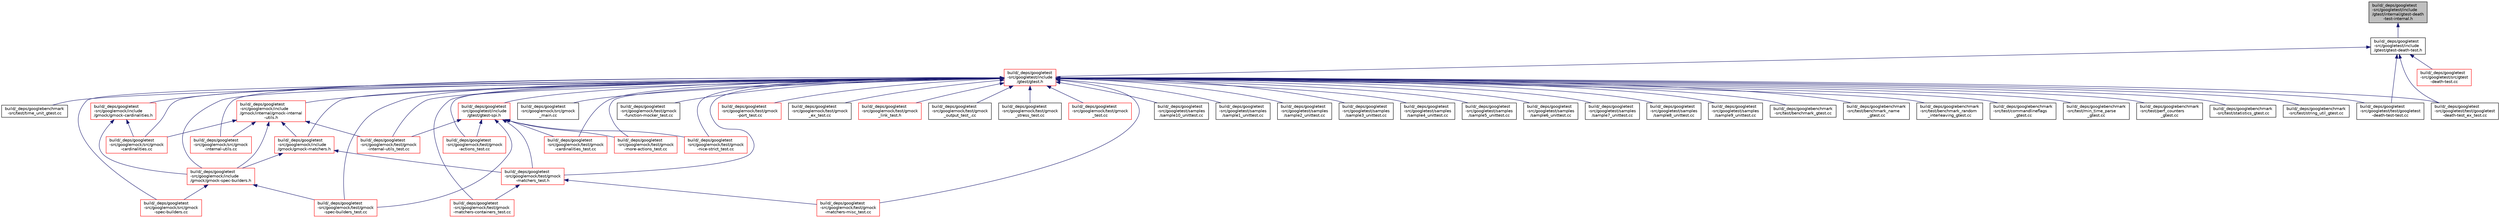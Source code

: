 digraph "build/_deps/googletest-src/googletest/include/gtest/internal/gtest-death-test-internal.h"
{
 // LATEX_PDF_SIZE
  edge [fontname="Helvetica",fontsize="10",labelfontname="Helvetica",labelfontsize="10"];
  node [fontname="Helvetica",fontsize="10",shape=record];
  Node1 [label="build/_deps/googletest\l-src/googletest/include\l/gtest/internal/gtest-death\l-test-internal.h",height=0.2,width=0.4,color="black", fillcolor="grey75", style="filled", fontcolor="black",tooltip=" "];
  Node1 -> Node2 [dir="back",color="midnightblue",fontsize="10",style="solid",fontname="Helvetica"];
  Node2 [label="build/_deps/googletest\l-src/googletest/include\l/gtest/gtest-death-test.h",height=0.2,width=0.4,color="black", fillcolor="white", style="filled",URL="$gtest-death-test_8h.html",tooltip=" "];
  Node2 -> Node3 [dir="back",color="midnightblue",fontsize="10",style="solid",fontname="Helvetica"];
  Node3 [label="build/_deps/googletest\l-src/googletest/include\l/gtest/gtest.h",height=0.2,width=0.4,color="red", fillcolor="white", style="filled",URL="$gtest_8h.html",tooltip=" "];
  Node3 -> Node4 [dir="back",color="midnightblue",fontsize="10",style="solid",fontname="Helvetica"];
  Node4 [label="build/_deps/googlebenchmark\l-src/test/benchmark_gtest.cc",height=0.2,width=0.4,color="black", fillcolor="white", style="filled",URL="$benchmark__gtest_8cc.html",tooltip=" "];
  Node3 -> Node5 [dir="back",color="midnightblue",fontsize="10",style="solid",fontname="Helvetica"];
  Node5 [label="build/_deps/googlebenchmark\l-src/test/benchmark_name\l_gtest.cc",height=0.2,width=0.4,color="black", fillcolor="white", style="filled",URL="$benchmark__name__gtest_8cc.html",tooltip=" "];
  Node3 -> Node6 [dir="back",color="midnightblue",fontsize="10",style="solid",fontname="Helvetica"];
  Node6 [label="build/_deps/googlebenchmark\l-src/test/benchmark_random\l_interleaving_gtest.cc",height=0.2,width=0.4,color="black", fillcolor="white", style="filled",URL="$benchmark__random__interleaving__gtest_8cc.html",tooltip=" "];
  Node3 -> Node7 [dir="back",color="midnightblue",fontsize="10",style="solid",fontname="Helvetica"];
  Node7 [label="build/_deps/googlebenchmark\l-src/test/commandlineflags\l_gtest.cc",height=0.2,width=0.4,color="black", fillcolor="white", style="filled",URL="$commandlineflags__gtest_8cc.html",tooltip=" "];
  Node3 -> Node8 [dir="back",color="midnightblue",fontsize="10",style="solid",fontname="Helvetica"];
  Node8 [label="build/_deps/googlebenchmark\l-src/test/min_time_parse\l_gtest.cc",height=0.2,width=0.4,color="black", fillcolor="white", style="filled",URL="$min__time__parse__gtest_8cc.html",tooltip=" "];
  Node3 -> Node9 [dir="back",color="midnightblue",fontsize="10",style="solid",fontname="Helvetica"];
  Node9 [label="build/_deps/googlebenchmark\l-src/test/perf_counters\l_gtest.cc",height=0.2,width=0.4,color="black", fillcolor="white", style="filled",URL="$perf__counters__gtest_8cc.html",tooltip=" "];
  Node3 -> Node10 [dir="back",color="midnightblue",fontsize="10",style="solid",fontname="Helvetica"];
  Node10 [label="build/_deps/googlebenchmark\l-src/test/statistics_gtest.cc",height=0.2,width=0.4,color="black", fillcolor="white", style="filled",URL="$statistics__gtest_8cc.html",tooltip=" "];
  Node3 -> Node11 [dir="back",color="midnightblue",fontsize="10",style="solid",fontname="Helvetica"];
  Node11 [label="build/_deps/googlebenchmark\l-src/test/string_util_gtest.cc",height=0.2,width=0.4,color="black", fillcolor="white", style="filled",URL="$string__util__gtest_8cc.html",tooltip=" "];
  Node3 -> Node12 [dir="back",color="midnightblue",fontsize="10",style="solid",fontname="Helvetica"];
  Node12 [label="build/_deps/googlebenchmark\l-src/test/time_unit_gtest.cc",height=0.2,width=0.4,color="black", fillcolor="white", style="filled",URL="$time__unit__gtest_8cc.html",tooltip=" "];
  Node3 -> Node13 [dir="back",color="midnightblue",fontsize="10",style="solid",fontname="Helvetica"];
  Node13 [label="build/_deps/googletest\l-src/googlemock/include\l/gmock/gmock-cardinalities.h",height=0.2,width=0.4,color="red", fillcolor="white", style="filled",URL="$gmock-cardinalities_8h.html",tooltip=" "];
  Node13 -> Node14 [dir="back",color="midnightblue",fontsize="10",style="solid",fontname="Helvetica"];
  Node14 [label="build/_deps/googletest\l-src/googlemock/include\l/gmock/gmock-spec-builders.h",height=0.2,width=0.4,color="red", fillcolor="white", style="filled",URL="$gmock-spec-builders_8h.html",tooltip=" "];
  Node14 -> Node19 [dir="back",color="midnightblue",fontsize="10",style="solid",fontname="Helvetica"];
  Node19 [label="build/_deps/googletest\l-src/googlemock/src/gmock\l-spec-builders.cc",height=0.2,width=0.4,color="red", fillcolor="white", style="filled",URL="$gmock-spec-builders_8cc.html",tooltip=" "];
  Node14 -> Node35 [dir="back",color="midnightblue",fontsize="10",style="solid",fontname="Helvetica"];
  Node35 [label="build/_deps/googletest\l-src/googlemock/test/gmock\l-spec-builders_test.cc",height=0.2,width=0.4,color="red", fillcolor="white", style="filled",URL="$gmock-spec-builders__test_8cc.html",tooltip=" "];
  Node13 -> Node45 [dir="back",color="midnightblue",fontsize="10",style="solid",fontname="Helvetica"];
  Node45 [label="build/_deps/googletest\l-src/googlemock/src/gmock\l-cardinalities.cc",height=0.2,width=0.4,color="red", fillcolor="white", style="filled",URL="$gmock-cardinalities_8cc.html",tooltip=" "];
  Node3 -> Node46 [dir="back",color="midnightblue",fontsize="10",style="solid",fontname="Helvetica"];
  Node46 [label="build/_deps/googletest\l-src/googlemock/include\l/gmock/gmock-matchers.h",height=0.2,width=0.4,color="red", fillcolor="white", style="filled",URL="$gmock-matchers_8h.html",tooltip=" "];
  Node46 -> Node14 [dir="back",color="midnightblue",fontsize="10",style="solid",fontname="Helvetica"];
  Node46 -> Node27 [dir="back",color="midnightblue",fontsize="10",style="solid",fontname="Helvetica"];
  Node27 [label="build/_deps/googletest\l-src/googlemock/test/gmock\l-matchers_test.h",height=0.2,width=0.4,color="red", fillcolor="white", style="filled",URL="$gmock-matchers__test_8h.html",tooltip=" "];
  Node27 -> Node30 [dir="back",color="midnightblue",fontsize="10",style="solid",fontname="Helvetica"];
  Node30 [label="build/_deps/googletest\l-src/googlemock/test/gmock\l-matchers-containers_test.cc",height=0.2,width=0.4,color="red", fillcolor="white", style="filled",URL="$gmock-matchers-containers__test_8cc.html",tooltip=" "];
  Node27 -> Node31 [dir="back",color="midnightblue",fontsize="10",style="solid",fontname="Helvetica"];
  Node31 [label="build/_deps/googletest\l-src/googlemock/test/gmock\l-matchers-misc_test.cc",height=0.2,width=0.4,color="red", fillcolor="white", style="filled",URL="$gmock-matchers-misc__test_8cc.html",tooltip=" "];
  Node3 -> Node14 [dir="back",color="midnightblue",fontsize="10",style="solid",fontname="Helvetica"];
  Node3 -> Node49 [dir="back",color="midnightblue",fontsize="10",style="solid",fontname="Helvetica"];
  Node49 [label="build/_deps/googletest\l-src/googlemock/include\l/gmock/internal/gmock-internal\l-utils.h",height=0.2,width=0.4,color="red", fillcolor="white", style="filled",URL="$gmock-internal-utils_8h.html",tooltip=" "];
  Node49 -> Node46 [dir="back",color="midnightblue",fontsize="10",style="solid",fontname="Helvetica"];
  Node49 -> Node14 [dir="back",color="midnightblue",fontsize="10",style="solid",fontname="Helvetica"];
  Node49 -> Node45 [dir="back",color="midnightblue",fontsize="10",style="solid",fontname="Helvetica"];
  Node49 -> Node18 [dir="back",color="midnightblue",fontsize="10",style="solid",fontname="Helvetica"];
  Node18 [label="build/_deps/googletest\l-src/googlemock/src/gmock\l-internal-utils.cc",height=0.2,width=0.4,color="red", fillcolor="white", style="filled",URL="$gmock-internal-utils_8cc.html",tooltip=" "];
  Node49 -> Node26 [dir="back",color="midnightblue",fontsize="10",style="solid",fontname="Helvetica"];
  Node26 [label="build/_deps/googletest\l-src/googlemock/test/gmock\l-internal-utils_test.cc",height=0.2,width=0.4,color="red", fillcolor="white", style="filled",URL="$gmock-internal-utils__test_8cc.html",tooltip=" "];
  Node3 -> Node45 [dir="back",color="midnightblue",fontsize="10",style="solid",fontname="Helvetica"];
  Node3 -> Node18 [dir="back",color="midnightblue",fontsize="10",style="solid",fontname="Helvetica"];
  Node3 -> Node19 [dir="back",color="midnightblue",fontsize="10",style="solid",fontname="Helvetica"];
  Node3 -> Node21 [dir="back",color="midnightblue",fontsize="10",style="solid",fontname="Helvetica"];
  Node21 [label="build/_deps/googletest\l-src/googlemock/src/gmock\l_main.cc",height=0.2,width=0.4,color="black", fillcolor="white", style="filled",URL="$gmock__main_8cc.html",tooltip=" "];
  Node3 -> Node22 [dir="back",color="midnightblue",fontsize="10",style="solid",fontname="Helvetica"];
  Node22 [label="build/_deps/googletest\l-src/googlemock/test/gmock\l-actions_test.cc",height=0.2,width=0.4,color="red", fillcolor="white", style="filled",URL="$gmock-actions__test_8cc.html",tooltip=" "];
  Node3 -> Node24 [dir="back",color="midnightblue",fontsize="10",style="solid",fontname="Helvetica"];
  Node24 [label="build/_deps/googletest\l-src/googlemock/test/gmock\l-cardinalities_test.cc",height=0.2,width=0.4,color="red", fillcolor="white", style="filled",URL="$gmock-cardinalities__test_8cc.html",tooltip=" "];
  Node3 -> Node25 [dir="back",color="midnightblue",fontsize="10",style="solid",fontname="Helvetica"];
  Node25 [label="build/_deps/googletest\l-src/googlemock/test/gmock\l-function-mocker_test.cc",height=0.2,width=0.4,color="black", fillcolor="white", style="filled",URL="$gmock-function-mocker__test_8cc.html",tooltip=" "];
  Node3 -> Node26 [dir="back",color="midnightblue",fontsize="10",style="solid",fontname="Helvetica"];
  Node3 -> Node30 [dir="back",color="midnightblue",fontsize="10",style="solid",fontname="Helvetica"];
  Node3 -> Node31 [dir="back",color="midnightblue",fontsize="10",style="solid",fontname="Helvetica"];
  Node3 -> Node27 [dir="back",color="midnightblue",fontsize="10",style="solid",fontname="Helvetica"];
  Node3 -> Node32 [dir="back",color="midnightblue",fontsize="10",style="solid",fontname="Helvetica"];
  Node32 [label="build/_deps/googletest\l-src/googlemock/test/gmock\l-more-actions_test.cc",height=0.2,width=0.4,color="red", fillcolor="white", style="filled",URL="$gmock-more-actions__test_8cc.html",tooltip=" "];
  Node3 -> Node33 [dir="back",color="midnightblue",fontsize="10",style="solid",fontname="Helvetica"];
  Node33 [label="build/_deps/googletest\l-src/googlemock/test/gmock\l-nice-strict_test.cc",height=0.2,width=0.4,color="red", fillcolor="white", style="filled",URL="$gmock-nice-strict__test_8cc.html",tooltip=" "];
  Node3 -> Node52 [dir="back",color="midnightblue",fontsize="10",style="solid",fontname="Helvetica"];
  Node52 [label="build/_deps/googletest\l-src/googlemock/test/gmock\l-port_test.cc",height=0.2,width=0.4,color="red", fillcolor="white", style="filled",URL="$gmock-port__test_8cc.html",tooltip=" "];
  Node3 -> Node35 [dir="back",color="midnightblue",fontsize="10",style="solid",fontname="Helvetica"];
  Node3 -> Node36 [dir="back",color="midnightblue",fontsize="10",style="solid",fontname="Helvetica"];
  Node36 [label="build/_deps/googletest\l-src/googlemock/test/gmock\l_ex_test.cc",height=0.2,width=0.4,color="black", fillcolor="white", style="filled",URL="$gmock__ex__test_8cc.html",tooltip=" "];
  Node3 -> Node38 [dir="back",color="midnightblue",fontsize="10",style="solid",fontname="Helvetica"];
  Node38 [label="build/_deps/googletest\l-src/googlemock/test/gmock\l_link_test.h",height=0.2,width=0.4,color="red", fillcolor="white", style="filled",URL="$gmock__link__test_8h.html",tooltip=" "];
  Node3 -> Node41 [dir="back",color="midnightblue",fontsize="10",style="solid",fontname="Helvetica"];
  Node41 [label="build/_deps/googletest\l-src/googlemock/test/gmock\l_output_test_.cc",height=0.2,width=0.4,color="black", fillcolor="white", style="filled",URL="$gmock__output__test___8cc.html",tooltip=" "];
  Node3 -> Node42 [dir="back",color="midnightblue",fontsize="10",style="solid",fontname="Helvetica"];
  Node42 [label="build/_deps/googletest\l-src/googlemock/test/gmock\l_stress_test.cc",height=0.2,width=0.4,color="black", fillcolor="white", style="filled",URL="$gmock__stress__test_8cc.html",tooltip=" "];
  Node3 -> Node43 [dir="back",color="midnightblue",fontsize="10",style="solid",fontname="Helvetica"];
  Node43 [label="build/_deps/googletest\l-src/googlemock/test/gmock\l_test.cc",height=0.2,width=0.4,color="red", fillcolor="white", style="filled",URL="$gmock__test_8cc.html",tooltip=" "];
  Node3 -> Node53 [dir="back",color="midnightblue",fontsize="10",style="solid",fontname="Helvetica"];
  Node53 [label="build/_deps/googletest\l-src/googletest/include\l/gtest/gtest-spi.h",height=0.2,width=0.4,color="red", fillcolor="white", style="filled",URL="$gtest-spi_8h.html",tooltip=" "];
  Node53 -> Node22 [dir="back",color="midnightblue",fontsize="10",style="solid",fontname="Helvetica"];
  Node53 -> Node24 [dir="back",color="midnightblue",fontsize="10",style="solid",fontname="Helvetica"];
  Node53 -> Node26 [dir="back",color="midnightblue",fontsize="10",style="solid",fontname="Helvetica"];
  Node53 -> Node27 [dir="back",color="midnightblue",fontsize="10",style="solid",fontname="Helvetica"];
  Node53 -> Node32 [dir="back",color="midnightblue",fontsize="10",style="solid",fontname="Helvetica"];
  Node53 -> Node33 [dir="back",color="midnightblue",fontsize="10",style="solid",fontname="Helvetica"];
  Node53 -> Node35 [dir="back",color="midnightblue",fontsize="10",style="solid",fontname="Helvetica"];
  Node3 -> Node74 [dir="back",color="midnightblue",fontsize="10",style="solid",fontname="Helvetica"];
  Node74 [label="build/_deps/googletest\l-src/googletest/samples\l/sample10_unittest.cc",height=0.2,width=0.4,color="black", fillcolor="white", style="filled",URL="$sample10__unittest_8cc.html",tooltip=" "];
  Node3 -> Node75 [dir="back",color="midnightblue",fontsize="10",style="solid",fontname="Helvetica"];
  Node75 [label="build/_deps/googletest\l-src/googletest/samples\l/sample1_unittest.cc",height=0.2,width=0.4,color="black", fillcolor="white", style="filled",URL="$sample1__unittest_8cc.html",tooltip=" "];
  Node3 -> Node76 [dir="back",color="midnightblue",fontsize="10",style="solid",fontname="Helvetica"];
  Node76 [label="build/_deps/googletest\l-src/googletest/samples\l/sample2_unittest.cc",height=0.2,width=0.4,color="black", fillcolor="white", style="filled",URL="$sample2__unittest_8cc.html",tooltip=" "];
  Node3 -> Node77 [dir="back",color="midnightblue",fontsize="10",style="solid",fontname="Helvetica"];
  Node77 [label="build/_deps/googletest\l-src/googletest/samples\l/sample3_unittest.cc",height=0.2,width=0.4,color="black", fillcolor="white", style="filled",URL="$sample3__unittest_8cc.html",tooltip=" "];
  Node3 -> Node78 [dir="back",color="midnightblue",fontsize="10",style="solid",fontname="Helvetica"];
  Node78 [label="build/_deps/googletest\l-src/googletest/samples\l/sample4_unittest.cc",height=0.2,width=0.4,color="black", fillcolor="white", style="filled",URL="$sample4__unittest_8cc.html",tooltip=" "];
  Node3 -> Node79 [dir="back",color="midnightblue",fontsize="10",style="solid",fontname="Helvetica"];
  Node79 [label="build/_deps/googletest\l-src/googletest/samples\l/sample5_unittest.cc",height=0.2,width=0.4,color="black", fillcolor="white", style="filled",URL="$sample5__unittest_8cc.html",tooltip=" "];
  Node3 -> Node80 [dir="back",color="midnightblue",fontsize="10",style="solid",fontname="Helvetica"];
  Node80 [label="build/_deps/googletest\l-src/googletest/samples\l/sample6_unittest.cc",height=0.2,width=0.4,color="black", fillcolor="white", style="filled",URL="$sample6__unittest_8cc.html",tooltip=" "];
  Node3 -> Node81 [dir="back",color="midnightblue",fontsize="10",style="solid",fontname="Helvetica"];
  Node81 [label="build/_deps/googletest\l-src/googletest/samples\l/sample7_unittest.cc",height=0.2,width=0.4,color="black", fillcolor="white", style="filled",URL="$sample7__unittest_8cc.html",tooltip=" "];
  Node3 -> Node82 [dir="back",color="midnightblue",fontsize="10",style="solid",fontname="Helvetica"];
  Node82 [label="build/_deps/googletest\l-src/googletest/samples\l/sample8_unittest.cc",height=0.2,width=0.4,color="black", fillcolor="white", style="filled",URL="$sample8__unittest_8cc.html",tooltip=" "];
  Node3 -> Node83 [dir="back",color="midnightblue",fontsize="10",style="solid",fontname="Helvetica"];
  Node83 [label="build/_deps/googletest\l-src/googletest/samples\l/sample9_unittest.cc",height=0.2,width=0.4,color="black", fillcolor="white", style="filled",URL="$sample9__unittest_8cc.html",tooltip=" "];
  Node3 -> Node88 [dir="back",color="midnightblue",fontsize="10",style="solid",fontname="Helvetica"];
  Node88 [label="build/_deps/googletest\l-src/googletest/test/googletest\l-death-test-test.cc",height=0.2,width=0.4,color="black", fillcolor="white", style="filled",URL="$googletest-death-test-test_8cc.html",tooltip=" "];
  Node3 -> Node89 [dir="back",color="midnightblue",fontsize="10",style="solid",fontname="Helvetica"];
  Node89 [label="build/_deps/googletest\l-src/googletest/test/googletest\l-death-test_ex_test.cc",height=0.2,width=0.4,color="black", fillcolor="white", style="filled",URL="$googletest-death-test__ex__test_8cc.html",tooltip=" "];
  Node2 -> Node55 [dir="back",color="midnightblue",fontsize="10",style="solid",fontname="Helvetica"];
  Node55 [label="build/_deps/googletest\l-src/googletest/src/gtest\l-death-test.cc",height=0.2,width=0.4,color="red", fillcolor="white", style="filled",URL="$gtest-death-test_8cc.html",tooltip=" "];
  Node2 -> Node88 [dir="back",color="midnightblue",fontsize="10",style="solid",fontname="Helvetica"];
  Node2 -> Node89 [dir="back",color="midnightblue",fontsize="10",style="solid",fontname="Helvetica"];
}
